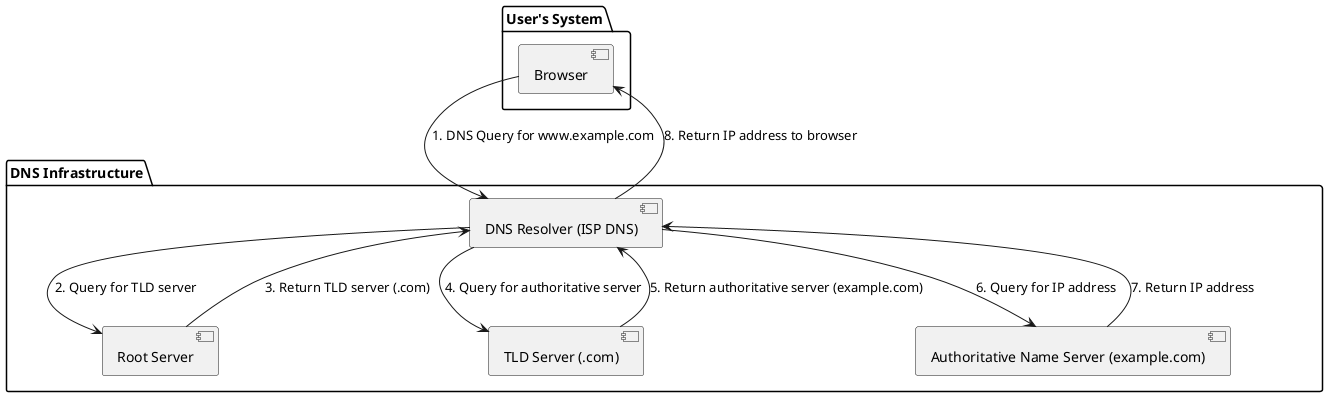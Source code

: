 @startuml

package "User's System" {
  [Browser]
}

package "DNS Infrastructure" {
  [DNS Resolver (ISP DNS)]
  [Root Server]
  [TLD Server (.com)]
  [Authoritative Name Server (example.com)]
}

[Browser] --> [DNS Resolver (ISP DNS)] : 1. DNS Query for www.example.com
[DNS Resolver (ISP DNS)] --> [Root Server] : 2. Query for TLD server
[Root Server] --> [DNS Resolver (ISP DNS)] : 3. Return TLD server (.com)
[DNS Resolver (ISP DNS)] --> [TLD Server (.com)] : 4. Query for authoritative server
[TLD Server (.com)] --> [DNS Resolver (ISP DNS)] : 5. Return authoritative server (example.com)
[DNS Resolver (ISP DNS)] --> [Authoritative Name Server (example.com)] : 6. Query for IP address
[Authoritative Name Server (example.com)] --> [DNS Resolver (ISP DNS)] : 7. Return IP address
[DNS Resolver (ISP DNS)] --> [Browser] : 8. Return IP address to browser

@enduml
